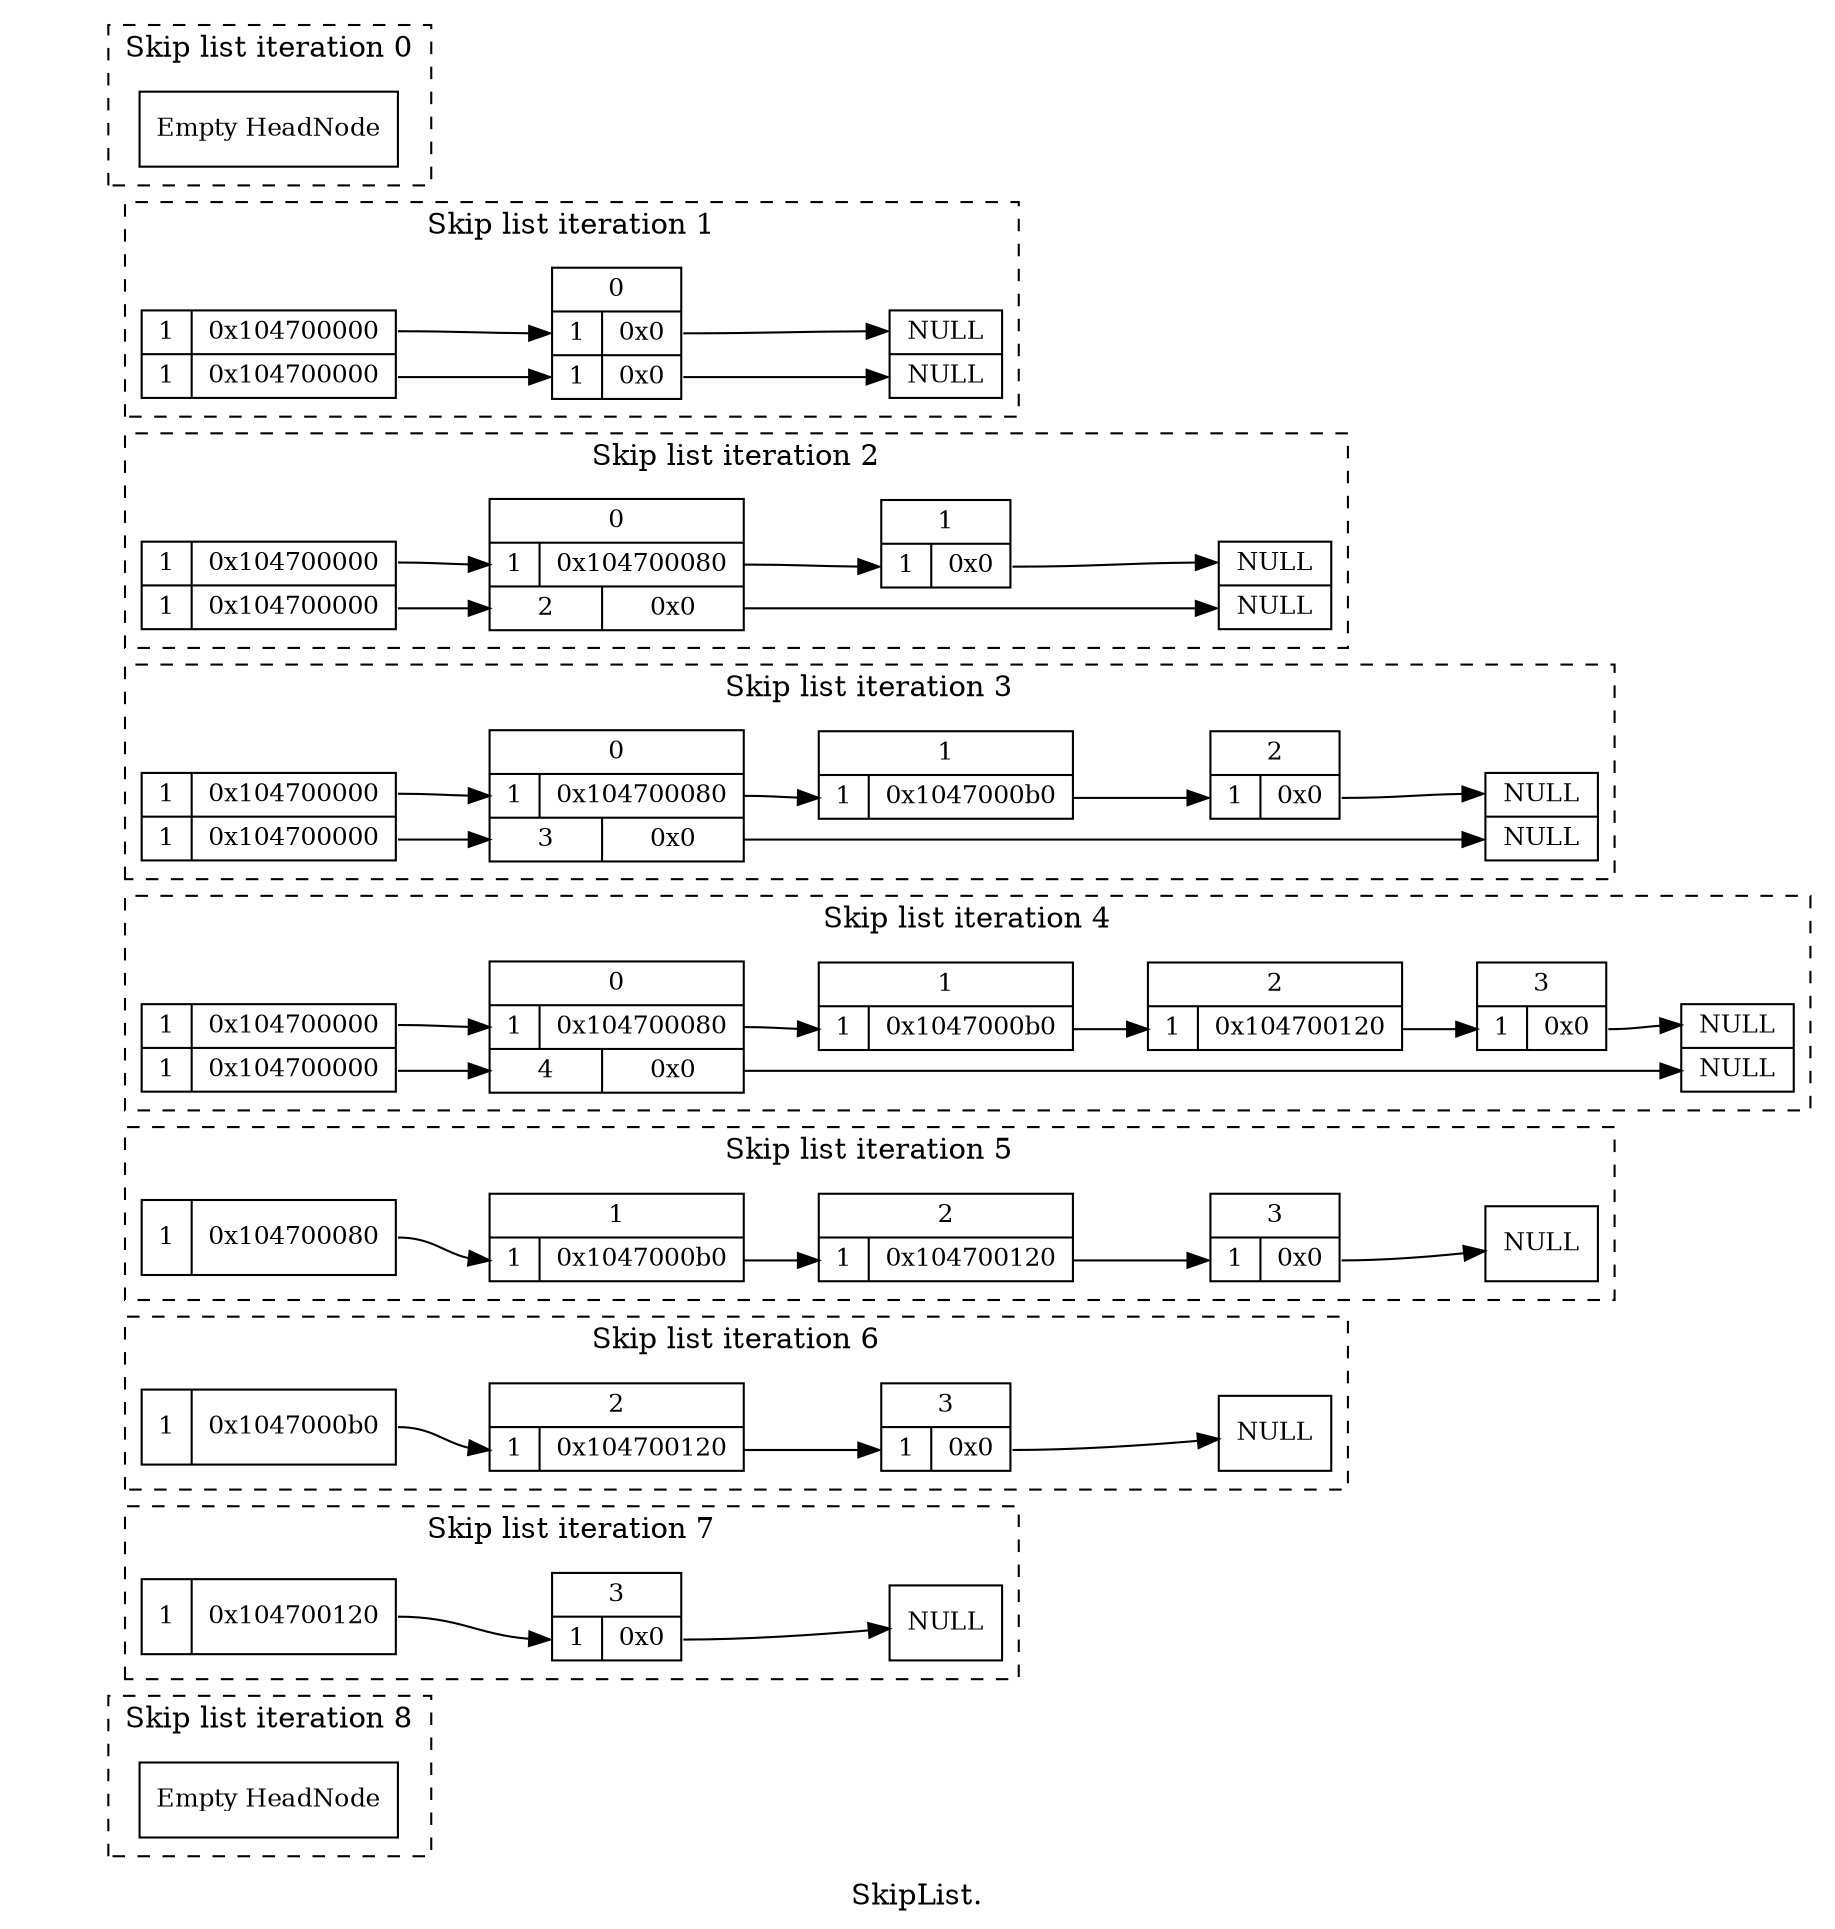 # doc_insert_remove
digraph SkipList {
label = "SkipList."
graph [rankdir = "LR"];
node [fontsize = "12" shape = "ellipse"];
edge [];

subgraph cluster0 {
style=dashed
label="Skip list iteration 0"
"HeadNode0" [
label = "Empty HeadNode"
shape = "record"
];
}

subgraph cluster1 {
style=dashed
label="Skip list iteration 1"
"HeadNode1" [
label = "{ 1 | <f0> 0x104700000} | { 1 | <f1> 0x104700000}"
shape = "record"
];
"node10x0" [label = "<w1> NULL | <w2> NULL" shape = "record"];
"HeadNode1":f0 -> "node10x104700000":w1 [];
"HeadNode1":f1 -> "node10x104700000":w2 [];
"node10x104700000" [
label = "<f0> 0 | { <w1> 1 | <f1> 0x0 } | { <w2> 1 | <f2> 0x0 }"
shape = "record"
];
"node10x104700000":f1 -> "node10x0":w1 [];
"node10x104700000":f2 -> "node10x0":w2 [];
}

subgraph cluster2 {
style=dashed
label="Skip list iteration 2"
"HeadNode2" [
label = "{ 1 | <f0> 0x104700000} | { 1 | <f1> 0x104700000}"
shape = "record"
];
"node20x0" [label = "<w1> NULL | <w2> NULL" shape = "record"];
"HeadNode2":f0 -> "node20x104700000":w1 [];
"HeadNode2":f1 -> "node20x104700000":w2 [];
"node20x104700000" [
label = "<f0> 0 | { <w1> 1 | <f1> 0x104700080 } | { <w2> 2 | <f2> 0x0 }"
shape = "record"
];
"node20x104700000":f1 -> "node20x104700080":w1 [];
"node20x104700000":f2 -> "node20x0":w2 [];
"node20x104700080" [
label = "<f0> 1 | { <w1> 1 | <f1> 0x0 }"
shape = "record"
];
"node20x104700080":f1 -> "node20x0":w1 [];
}

subgraph cluster3 {
style=dashed
label="Skip list iteration 3"
"HeadNode3" [
label = "{ 1 | <f0> 0x104700000} | { 1 | <f1> 0x104700000}"
shape = "record"
];
"node30x0" [label = "<w1> NULL | <w2> NULL" shape = "record"];
"HeadNode3":f0 -> "node30x104700000":w1 [];
"HeadNode3":f1 -> "node30x104700000":w2 [];
"node30x104700000" [
label = "<f0> 0 | { <w1> 1 | <f1> 0x104700080 } | { <w2> 3 | <f2> 0x0 }"
shape = "record"
];
"node30x104700000":f1 -> "node30x104700080":w1 [];
"node30x104700000":f2 -> "node30x0":w2 [];
"node30x104700080" [
label = "<f0> 1 | { <w1> 1 | <f1> 0x1047000b0 }"
shape = "record"
];
"node30x104700080":f1 -> "node30x1047000b0":w1 [];
"node30x1047000b0" [
label = "<f0> 2 | { <w1> 1 | <f1> 0x0 }"
shape = "record"
];
"node30x1047000b0":f1 -> "node30x0":w1 [];
}

subgraph cluster4 {
style=dashed
label="Skip list iteration 4"
"HeadNode4" [
label = "{ 1 | <f0> 0x104700000} | { 1 | <f1> 0x104700000}"
shape = "record"
];
"node40x0" [label = "<w1> NULL | <w2> NULL" shape = "record"];
"HeadNode4":f0 -> "node40x104700000":w1 [];
"HeadNode4":f1 -> "node40x104700000":w2 [];
"node40x104700000" [
label = "<f0> 0 | { <w1> 1 | <f1> 0x104700080 } | { <w2> 4 | <f2> 0x0 }"
shape = "record"
];
"node40x104700000":f1 -> "node40x104700080":w1 [];
"node40x104700000":f2 -> "node40x0":w2 [];
"node40x104700080" [
label = "<f0> 1 | { <w1> 1 | <f1> 0x1047000b0 }"
shape = "record"
];
"node40x104700080":f1 -> "node40x1047000b0":w1 [];
"node40x1047000b0" [
label = "<f0> 2 | { <w1> 1 | <f1> 0x104700120 }"
shape = "record"
];
"node40x1047000b0":f1 -> "node40x104700120":w1 [];
"node40x104700120" [
label = "<f0> 3 | { <w1> 1 | <f1> 0x0 }"
shape = "record"
];
"node40x104700120":f1 -> "node40x0":w1 [];
}

subgraph cluster5 {
style=dashed
label="Skip list iteration 5"
"HeadNode5" [
label = "{ 1 | <f0> 0x104700080}"
shape = "record"
];
"node50x0" [label = "<w1> NULL" shape = "record"];
"HeadNode5":f0 -> "node50x104700080":w1 [];
"node50x104700080" [
label = "<f0> 1 | { <w1> 1 | <f1> 0x1047000b0 }"
shape = "record"
];
"node50x104700080":f1 -> "node50x1047000b0":w1 [];
"node50x1047000b0" [
label = "<f0> 2 | { <w1> 1 | <f1> 0x104700120 }"
shape = "record"
];
"node50x1047000b0":f1 -> "node50x104700120":w1 [];
"node50x104700120" [
label = "<f0> 3 | { <w1> 1 | <f1> 0x0 }"
shape = "record"
];
"node50x104700120":f1 -> "node50x0":w1 [];
}

subgraph cluster6 {
style=dashed
label="Skip list iteration 6"
"HeadNode6" [
label = "{ 1 | <f0> 0x1047000b0}"
shape = "record"
];
"node60x0" [label = "<w1> NULL" shape = "record"];
"HeadNode6":f0 -> "node60x1047000b0":w1 [];
"node60x1047000b0" [
label = "<f0> 2 | { <w1> 1 | <f1> 0x104700120 }"
shape = "record"
];
"node60x1047000b0":f1 -> "node60x104700120":w1 [];
"node60x104700120" [
label = "<f0> 3 | { <w1> 1 | <f1> 0x0 }"
shape = "record"
];
"node60x104700120":f1 -> "node60x0":w1 [];
}

subgraph cluster7 {
style=dashed
label="Skip list iteration 7"
"HeadNode7" [
label = "{ 1 | <f0> 0x104700120}"
shape = "record"
];
"node70x0" [label = "<w1> NULL" shape = "record"];
"HeadNode7":f0 -> "node70x104700120":w1 [];
"node70x104700120" [
label = "<f0> 3 | { <w1> 1 | <f1> 0x0 }"
shape = "record"
];
"node70x104700120":f1 -> "node70x0":w1 [];
}

subgraph cluster8 {
style=dashed
label="Skip list iteration 8"
"HeadNode8" [
label = "Empty HeadNode"
shape = "record"
];
}

node0 [shape=record, label = "<f0> | <f1> | <f2> | <f3> | <f4> | <f5> | <f6> | <f7> | <f8> | ", style=invis, width=0.01];
node0:f0 -> HeadNode0 [style=invis];
node0:f1 -> HeadNode1 [style=invis];
node0:f2 -> HeadNode2 [style=invis];
node0:f3 -> HeadNode3 [style=invis];
node0:f4 -> HeadNode4 [style=invis];
node0:f5 -> HeadNode5 [style=invis];
node0:f6 -> HeadNode6 [style=invis];
node0:f7 -> HeadNode7 [style=invis];
node0:f8 -> HeadNode8 [style=invis];
}
